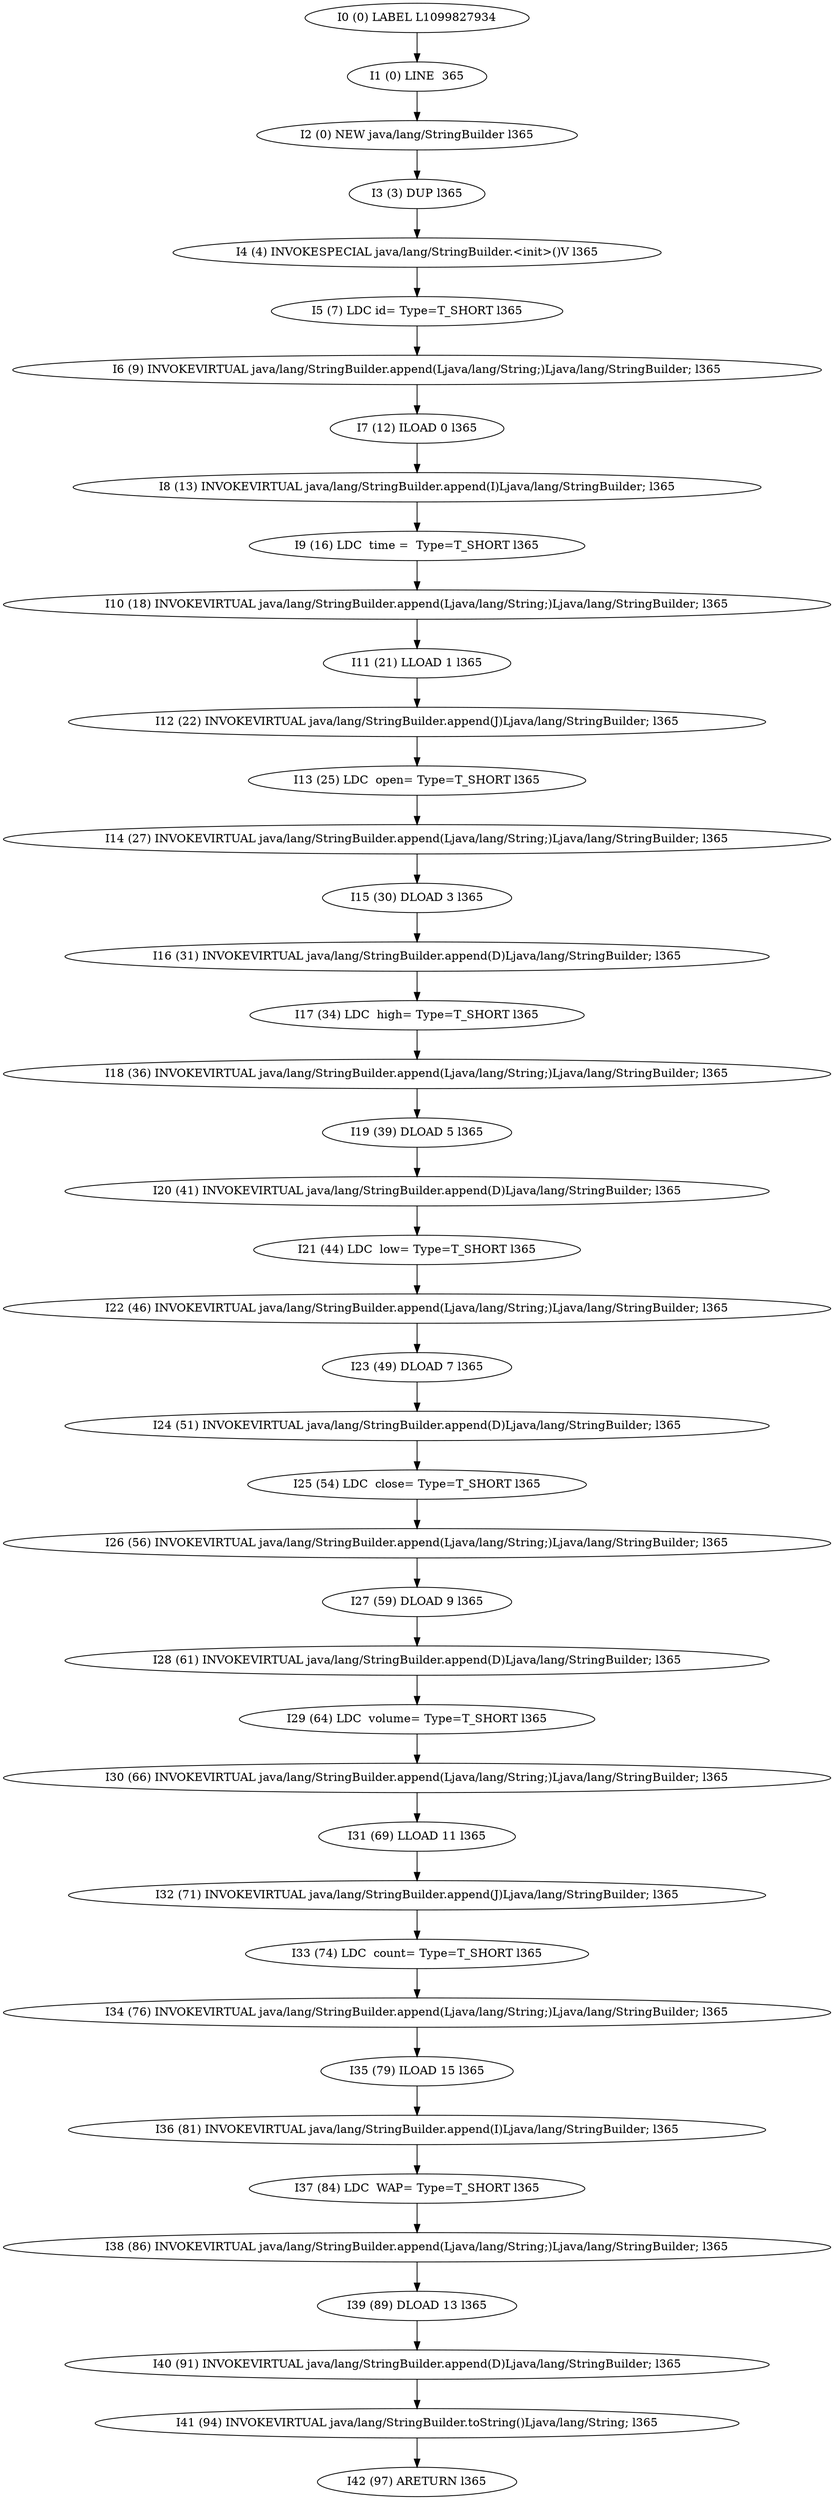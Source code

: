 digraph G {
  1 [ label="I0 (0) LABEL L1099827934" ];
  2 [ label="I1 (0) LINE  365" ];
  3 [ label="I2 (0) NEW java/lang/StringBuilder l365" ];
  4 [ label="I3 (3) DUP l365" ];
  5 [ label="I4 (4) INVOKESPECIAL java/lang/StringBuilder.<init>()V l365" ];
  6 [ label="I5 (7) LDC id= Type=T_SHORT l365" ];
  7 [ label="I6 (9) INVOKEVIRTUAL java/lang/StringBuilder.append(Ljava/lang/String;)Ljava/lang/StringBuilder; l365" ];
  8 [ label="I7 (12) ILOAD 0 l365" ];
  9 [ label="I8 (13) INVOKEVIRTUAL java/lang/StringBuilder.append(I)Ljava/lang/StringBuilder; l365" ];
  10 [ label="I9 (16) LDC  time =  Type=T_SHORT l365" ];
  11 [ label="I10 (18) INVOKEVIRTUAL java/lang/StringBuilder.append(Ljava/lang/String;)Ljava/lang/StringBuilder; l365" ];
  12 [ label="I11 (21) LLOAD 1 l365" ];
  13 [ label="I12 (22) INVOKEVIRTUAL java/lang/StringBuilder.append(J)Ljava/lang/StringBuilder; l365" ];
  14 [ label="I13 (25) LDC  open= Type=T_SHORT l365" ];
  15 [ label="I14 (27) INVOKEVIRTUAL java/lang/StringBuilder.append(Ljava/lang/String;)Ljava/lang/StringBuilder; l365" ];
  16 [ label="I15 (30) DLOAD 3 l365" ];
  17 [ label="I16 (31) INVOKEVIRTUAL java/lang/StringBuilder.append(D)Ljava/lang/StringBuilder; l365" ];
  18 [ label="I17 (34) LDC  high= Type=T_SHORT l365" ];
  19 [ label="I18 (36) INVOKEVIRTUAL java/lang/StringBuilder.append(Ljava/lang/String;)Ljava/lang/StringBuilder; l365" ];
  20 [ label="I19 (39) DLOAD 5 l365" ];
  21 [ label="I20 (41) INVOKEVIRTUAL java/lang/StringBuilder.append(D)Ljava/lang/StringBuilder; l365" ];
  22 [ label="I21 (44) LDC  low= Type=T_SHORT l365" ];
  23 [ label="I22 (46) INVOKEVIRTUAL java/lang/StringBuilder.append(Ljava/lang/String;)Ljava/lang/StringBuilder; l365" ];
  24 [ label="I23 (49) DLOAD 7 l365" ];
  25 [ label="I24 (51) INVOKEVIRTUAL java/lang/StringBuilder.append(D)Ljava/lang/StringBuilder; l365" ];
  26 [ label="I25 (54) LDC  close= Type=T_SHORT l365" ];
  27 [ label="I26 (56) INVOKEVIRTUAL java/lang/StringBuilder.append(Ljava/lang/String;)Ljava/lang/StringBuilder; l365" ];
  28 [ label="I27 (59) DLOAD 9 l365" ];
  29 [ label="I28 (61) INVOKEVIRTUAL java/lang/StringBuilder.append(D)Ljava/lang/StringBuilder; l365" ];
  30 [ label="I29 (64) LDC  volume= Type=T_SHORT l365" ];
  31 [ label="I30 (66) INVOKEVIRTUAL java/lang/StringBuilder.append(Ljava/lang/String;)Ljava/lang/StringBuilder; l365" ];
  32 [ label="I31 (69) LLOAD 11 l365" ];
  33 [ label="I32 (71) INVOKEVIRTUAL java/lang/StringBuilder.append(J)Ljava/lang/StringBuilder; l365" ];
  34 [ label="I33 (74) LDC  count= Type=T_SHORT l365" ];
  35 [ label="I34 (76) INVOKEVIRTUAL java/lang/StringBuilder.append(Ljava/lang/String;)Ljava/lang/StringBuilder; l365" ];
  36 [ label="I35 (79) ILOAD 15 l365" ];
  37 [ label="I36 (81) INVOKEVIRTUAL java/lang/StringBuilder.append(I)Ljava/lang/StringBuilder; l365" ];
  38 [ label="I37 (84) LDC  WAP= Type=T_SHORT l365" ];
  39 [ label="I38 (86) INVOKEVIRTUAL java/lang/StringBuilder.append(Ljava/lang/String;)Ljava/lang/StringBuilder; l365" ];
  40 [ label="I39 (89) DLOAD 13 l365" ];
  41 [ label="I40 (91) INVOKEVIRTUAL java/lang/StringBuilder.append(D)Ljava/lang/StringBuilder; l365" ];
  42 [ label="I41 (94) INVOKEVIRTUAL java/lang/StringBuilder.toString()Ljava/lang/String; l365" ];
  43 [ label="I42 (97) ARETURN l365" ];
  1 -> 2 [ label="" ];
  2 -> 3 [ label="" ];
  3 -> 4 [ label="" ];
  4 -> 5 [ label="" ];
  5 -> 6 [ label="" ];
  6 -> 7 [ label="" ];
  7 -> 8 [ label="" ];
  8 -> 9 [ label="" ];
  9 -> 10 [ label="" ];
  10 -> 11 [ label="" ];
  11 -> 12 [ label="" ];
  12 -> 13 [ label="" ];
  13 -> 14 [ label="" ];
  14 -> 15 [ label="" ];
  15 -> 16 [ label="" ];
  16 -> 17 [ label="" ];
  17 -> 18 [ label="" ];
  18 -> 19 [ label="" ];
  19 -> 20 [ label="" ];
  20 -> 21 [ label="" ];
  21 -> 22 [ label="" ];
  22 -> 23 [ label="" ];
  23 -> 24 [ label="" ];
  24 -> 25 [ label="" ];
  25 -> 26 [ label="" ];
  26 -> 27 [ label="" ];
  27 -> 28 [ label="" ];
  28 -> 29 [ label="" ];
  29 -> 30 [ label="" ];
  30 -> 31 [ label="" ];
  31 -> 32 [ label="" ];
  32 -> 33 [ label="" ];
  33 -> 34 [ label="" ];
  34 -> 35 [ label="" ];
  35 -> 36 [ label="" ];
  36 -> 37 [ label="" ];
  37 -> 38 [ label="" ];
  38 -> 39 [ label="" ];
  39 -> 40 [ label="" ];
  40 -> 41 [ label="" ];
  41 -> 42 [ label="" ];
  42 -> 43 [ label="" ];
}
